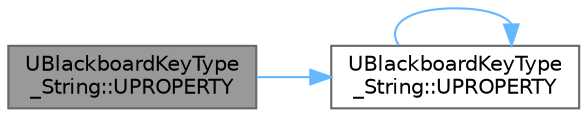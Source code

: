 digraph "UBlackboardKeyType_String::UPROPERTY"
{
 // INTERACTIVE_SVG=YES
 // LATEX_PDF_SIZE
  bgcolor="transparent";
  edge [fontname=Helvetica,fontsize=10,labelfontname=Helvetica,labelfontsize=10];
  node [fontname=Helvetica,fontsize=10,shape=box,height=0.2,width=0.4];
  rankdir="LR";
  Node1 [id="Node000001",label="UBlackboardKeyType\l_String::UPROPERTY",height=0.2,width=0.4,color="gray40", fillcolor="grey60", style="filled", fontcolor="black",tooltip=" "];
  Node1 -> Node2 [id="edge1_Node000001_Node000002",color="steelblue1",style="solid",tooltip=" "];
  Node2 [id="Node000002",label="UBlackboardKeyType\l_String::UPROPERTY",height=0.2,width=0.4,color="grey40", fillcolor="white", style="filled",URL="$d3/d5d/classUBlackboardKeyType__String.html#aae4046fd4a1cc422d498c8264a6d3938",tooltip=" "];
  Node2 -> Node2 [id="edge2_Node000002_Node000002",color="steelblue1",style="solid",tooltip=" "];
}
